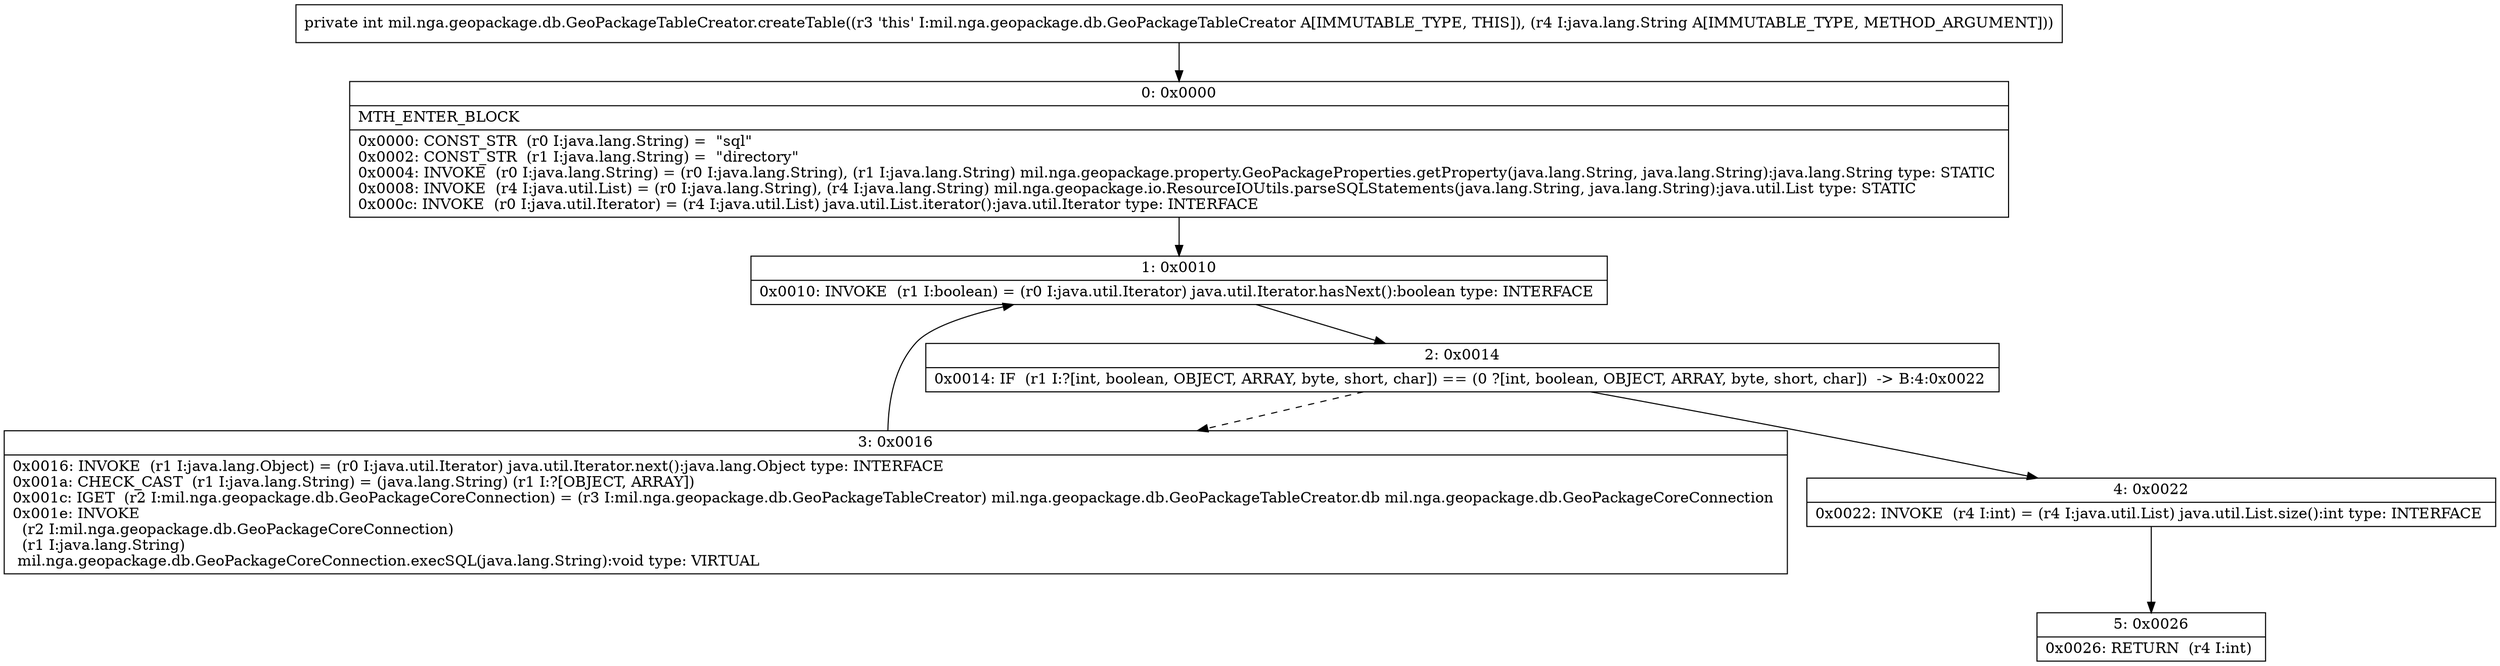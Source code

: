 digraph "CFG formil.nga.geopackage.db.GeoPackageTableCreator.createTable(Ljava\/lang\/String;)I" {
Node_0 [shape=record,label="{0\:\ 0x0000|MTH_ENTER_BLOCK\l|0x0000: CONST_STR  (r0 I:java.lang.String) =  \"sql\" \l0x0002: CONST_STR  (r1 I:java.lang.String) =  \"directory\" \l0x0004: INVOKE  (r0 I:java.lang.String) = (r0 I:java.lang.String), (r1 I:java.lang.String) mil.nga.geopackage.property.GeoPackageProperties.getProperty(java.lang.String, java.lang.String):java.lang.String type: STATIC \l0x0008: INVOKE  (r4 I:java.util.List) = (r0 I:java.lang.String), (r4 I:java.lang.String) mil.nga.geopackage.io.ResourceIOUtils.parseSQLStatements(java.lang.String, java.lang.String):java.util.List type: STATIC \l0x000c: INVOKE  (r0 I:java.util.Iterator) = (r4 I:java.util.List) java.util.List.iterator():java.util.Iterator type: INTERFACE \l}"];
Node_1 [shape=record,label="{1\:\ 0x0010|0x0010: INVOKE  (r1 I:boolean) = (r0 I:java.util.Iterator) java.util.Iterator.hasNext():boolean type: INTERFACE \l}"];
Node_2 [shape=record,label="{2\:\ 0x0014|0x0014: IF  (r1 I:?[int, boolean, OBJECT, ARRAY, byte, short, char]) == (0 ?[int, boolean, OBJECT, ARRAY, byte, short, char])  \-\> B:4:0x0022 \l}"];
Node_3 [shape=record,label="{3\:\ 0x0016|0x0016: INVOKE  (r1 I:java.lang.Object) = (r0 I:java.util.Iterator) java.util.Iterator.next():java.lang.Object type: INTERFACE \l0x001a: CHECK_CAST  (r1 I:java.lang.String) = (java.lang.String) (r1 I:?[OBJECT, ARRAY]) \l0x001c: IGET  (r2 I:mil.nga.geopackage.db.GeoPackageCoreConnection) = (r3 I:mil.nga.geopackage.db.GeoPackageTableCreator) mil.nga.geopackage.db.GeoPackageTableCreator.db mil.nga.geopackage.db.GeoPackageCoreConnection \l0x001e: INVOKE  \l  (r2 I:mil.nga.geopackage.db.GeoPackageCoreConnection)\l  (r1 I:java.lang.String)\l mil.nga.geopackage.db.GeoPackageCoreConnection.execSQL(java.lang.String):void type: VIRTUAL \l}"];
Node_4 [shape=record,label="{4\:\ 0x0022|0x0022: INVOKE  (r4 I:int) = (r4 I:java.util.List) java.util.List.size():int type: INTERFACE \l}"];
Node_5 [shape=record,label="{5\:\ 0x0026|0x0026: RETURN  (r4 I:int) \l}"];
MethodNode[shape=record,label="{private int mil.nga.geopackage.db.GeoPackageTableCreator.createTable((r3 'this' I:mil.nga.geopackage.db.GeoPackageTableCreator A[IMMUTABLE_TYPE, THIS]), (r4 I:java.lang.String A[IMMUTABLE_TYPE, METHOD_ARGUMENT])) }"];
MethodNode -> Node_0;
Node_0 -> Node_1;
Node_1 -> Node_2;
Node_2 -> Node_3[style=dashed];
Node_2 -> Node_4;
Node_3 -> Node_1;
Node_4 -> Node_5;
}

